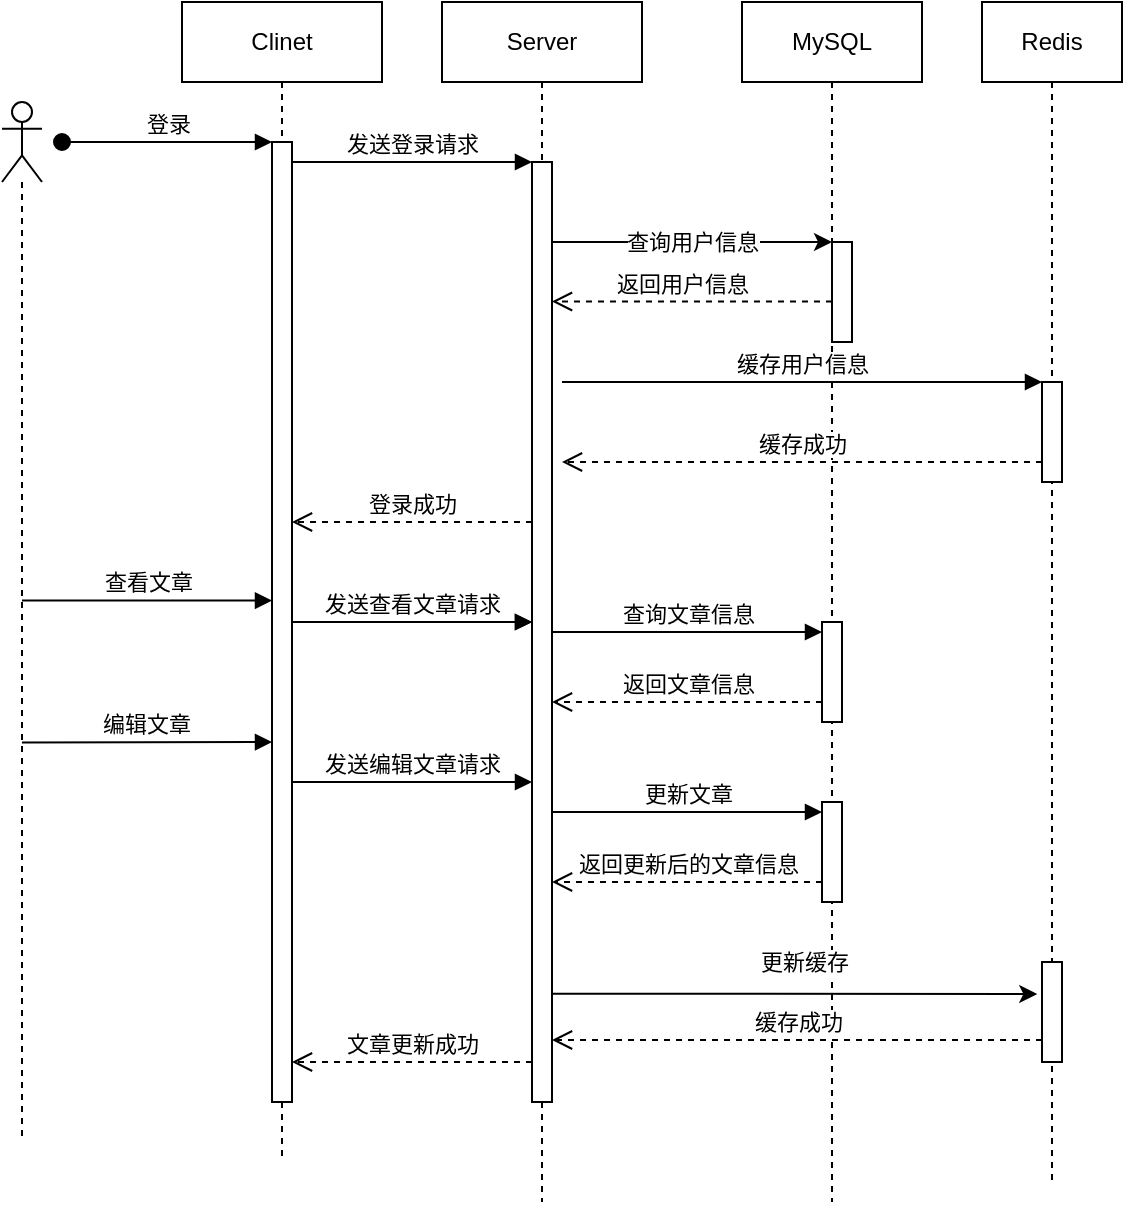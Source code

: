 <mxfile version="24.4.4" type="github">
  <diagram name="Page-1" id="2YBvvXClWsGukQMizWep">
    <mxGraphModel dx="916" dy="540" grid="1" gridSize="10" guides="1" tooltips="1" connect="1" arrows="1" fold="1" page="1" pageScale="1" pageWidth="850" pageHeight="1100" math="0" shadow="0">
      <root>
        <mxCell id="0" />
        <mxCell id="1" parent="0" />
        <mxCell id="LR544EB8NKKkz8-Wyp8B-1" value="Clinet" style="shape=umlLifeline;perimeter=lifelinePerimeter;whiteSpace=wrap;html=1;container=0;dropTarget=0;collapsible=0;recursiveResize=0;outlineConnect=0;portConstraint=eastwest;newEdgeStyle={&quot;edgeStyle&quot;:&quot;elbowEdgeStyle&quot;,&quot;elbow&quot;:&quot;vertical&quot;,&quot;curved&quot;:0,&quot;rounded&quot;:0};" vertex="1" parent="1">
          <mxGeometry x="90" y="40" width="100" height="580" as="geometry" />
        </mxCell>
        <mxCell id="LR544EB8NKKkz8-Wyp8B-2" value="" style="html=1;points=[];perimeter=orthogonalPerimeter;outlineConnect=0;targetShapes=umlLifeline;portConstraint=eastwest;newEdgeStyle={&quot;edgeStyle&quot;:&quot;elbowEdgeStyle&quot;,&quot;elbow&quot;:&quot;vertical&quot;,&quot;curved&quot;:0,&quot;rounded&quot;:0};" vertex="1" parent="LR544EB8NKKkz8-Wyp8B-1">
          <mxGeometry x="45" y="70" width="10" height="480" as="geometry" />
        </mxCell>
        <mxCell id="LR544EB8NKKkz8-Wyp8B-3" value="Server" style="shape=umlLifeline;perimeter=lifelinePerimeter;whiteSpace=wrap;html=1;container=0;dropTarget=0;collapsible=0;recursiveResize=0;outlineConnect=0;portConstraint=eastwest;newEdgeStyle={&quot;edgeStyle&quot;:&quot;elbowEdgeStyle&quot;,&quot;elbow&quot;:&quot;vertical&quot;,&quot;curved&quot;:0,&quot;rounded&quot;:0};" vertex="1" parent="1">
          <mxGeometry x="220" y="40" width="100" height="600" as="geometry" />
        </mxCell>
        <mxCell id="LR544EB8NKKkz8-Wyp8B-4" value="" style="html=1;points=[];perimeter=orthogonalPerimeter;outlineConnect=0;targetShapes=umlLifeline;portConstraint=eastwest;newEdgeStyle={&quot;edgeStyle&quot;:&quot;elbowEdgeStyle&quot;,&quot;elbow&quot;:&quot;vertical&quot;,&quot;curved&quot;:0,&quot;rounded&quot;:0};" vertex="1" parent="LR544EB8NKKkz8-Wyp8B-3">
          <mxGeometry x="45" y="80" width="10" height="470" as="geometry" />
        </mxCell>
        <mxCell id="LR544EB8NKKkz8-Wyp8B-5" value="发送登录请求" style="html=1;verticalAlign=bottom;endArrow=block;edgeStyle=elbowEdgeStyle;elbow=vertical;curved=0;rounded=0;" edge="1" parent="1" source="LR544EB8NKKkz8-Wyp8B-2" target="LR544EB8NKKkz8-Wyp8B-4">
          <mxGeometry relative="1" as="geometry">
            <mxPoint x="245" y="130" as="sourcePoint" />
            <Array as="points">
              <mxPoint x="230" y="120" />
            </Array>
          </mxGeometry>
        </mxCell>
        <mxCell id="LR544EB8NKKkz8-Wyp8B-6" value="登录" style="html=1;verticalAlign=bottom;startArrow=oval;endArrow=block;startSize=8;edgeStyle=elbowEdgeStyle;elbow=vertical;curved=0;rounded=0;exitX=1;exitY=0.333;exitDx=0;exitDy=0;exitPerimeter=0;" edge="1" parent="1" target="LR544EB8NKKkz8-Wyp8B-2">
          <mxGeometry relative="1" as="geometry">
            <mxPoint x="30" y="110" as="sourcePoint" />
          </mxGeometry>
        </mxCell>
        <mxCell id="LR544EB8NKKkz8-Wyp8B-7" value="MySQL" style="shape=umlLifeline;whiteSpace=wrap;html=1;container=0;dropTarget=0;collapsible=0;recursiveResize=0;outlineConnect=0;portConstraint=eastwest;newEdgeStyle={&quot;curved&quot;:0,&quot;rounded&quot;:0};points=[[0,0,0,0,5],[0,1,0,0,-5],[1,0,0,0,5],[1,1,0,0,-5]];perimeter=rectanglePerimeter;targetShapes=umlLifeline;participant=label;" vertex="1" parent="1">
          <mxGeometry x="370" y="40" width="90" height="600" as="geometry" />
        </mxCell>
        <mxCell id="LR544EB8NKKkz8-Wyp8B-8" value="" style="html=1;points=[];perimeter=orthogonalPerimeter;outlineConnect=0;targetShapes=umlLifeline;portConstraint=eastwest;newEdgeStyle={&quot;edgeStyle&quot;:&quot;elbowEdgeStyle&quot;,&quot;elbow&quot;:&quot;vertical&quot;,&quot;curved&quot;:0,&quot;rounded&quot;:0};" vertex="1" parent="LR544EB8NKKkz8-Wyp8B-7">
          <mxGeometry x="45" y="120" width="10" height="50" as="geometry" />
        </mxCell>
        <mxCell id="LR544EB8NKKkz8-Wyp8B-9" value="" style="html=1;points=[[0,0,0,0,5],[0,1,0,0,-5],[1,0,0,0,5],[1,1,0,0,-5]];perimeter=orthogonalPerimeter;outlineConnect=0;targetShapes=umlLifeline;portConstraint=eastwest;newEdgeStyle={&quot;curved&quot;:0,&quot;rounded&quot;:0};" vertex="1" parent="LR544EB8NKKkz8-Wyp8B-7">
          <mxGeometry x="40" y="310" width="10" height="50" as="geometry" />
        </mxCell>
        <mxCell id="LR544EB8NKKkz8-Wyp8B-31" value="" style="html=1;points=[[0,0,0,0,5],[0,1,0,0,-5],[1,0,0,0,5],[1,1,0,0,-5]];perimeter=orthogonalPerimeter;outlineConnect=0;targetShapes=umlLifeline;portConstraint=eastwest;newEdgeStyle={&quot;curved&quot;:0,&quot;rounded&quot;:0};" vertex="1" parent="LR544EB8NKKkz8-Wyp8B-7">
          <mxGeometry x="40" y="400" width="10" height="50" as="geometry" />
        </mxCell>
        <mxCell id="LR544EB8NKKkz8-Wyp8B-32" value="更新文章" style="html=1;verticalAlign=bottom;endArrow=block;curved=0;rounded=0;" edge="1" parent="LR544EB8NKKkz8-Wyp8B-7" target="LR544EB8NKKkz8-Wyp8B-31">
          <mxGeometry width="80" relative="1" as="geometry">
            <mxPoint x="-95" y="405" as="sourcePoint" />
            <mxPoint x="-20" y="420" as="targetPoint" />
          </mxGeometry>
        </mxCell>
        <mxCell id="LR544EB8NKKkz8-Wyp8B-33" value="返回更新后的文章信息" style="html=1;verticalAlign=bottom;endArrow=open;dashed=1;endSize=8;curved=0;rounded=0;" edge="1" parent="LR544EB8NKKkz8-Wyp8B-7">
          <mxGeometry relative="1" as="geometry">
            <mxPoint x="40" y="440" as="sourcePoint" />
            <mxPoint x="-95" y="440" as="targetPoint" />
          </mxGeometry>
        </mxCell>
        <mxCell id="LR544EB8NKKkz8-Wyp8B-10" value="查询用户信息" style="edgeStyle=orthogonalEdgeStyle;rounded=0;orthogonalLoop=1;jettySize=auto;html=1;" edge="1" parent="1" source="LR544EB8NKKkz8-Wyp8B-4" target="LR544EB8NKKkz8-Wyp8B-8">
          <mxGeometry relative="1" as="geometry">
            <mxPoint x="410" y="150" as="targetPoint" />
            <Array as="points">
              <mxPoint x="380" y="160" />
              <mxPoint x="380" y="160" />
            </Array>
          </mxGeometry>
        </mxCell>
        <mxCell id="LR544EB8NKKkz8-Wyp8B-11" value="返回用户信息" style="html=1;verticalAlign=bottom;endArrow=open;dashed=1;endSize=8;edgeStyle=elbowEdgeStyle;elbow=vertical;curved=0;rounded=0;" edge="1" parent="1" source="LR544EB8NKKkz8-Wyp8B-8" target="LR544EB8NKKkz8-Wyp8B-4">
          <mxGeometry x="0.071" relative="1" as="geometry">
            <mxPoint x="270" y="190.25" as="targetPoint" />
            <Array as="points">
              <mxPoint x="355" y="189.75" />
            </Array>
            <mxPoint x="410" y="190" as="sourcePoint" />
            <mxPoint as="offset" />
          </mxGeometry>
        </mxCell>
        <mxCell id="LR544EB8NKKkz8-Wyp8B-12" value="Redis" style="shape=umlLifeline;perimeter=lifelinePerimeter;whiteSpace=wrap;html=1;container=1;collapsible=0;recursiveResize=0;outlineConnect=0;" vertex="1" parent="1">
          <mxGeometry x="490" y="40" width="70" height="590" as="geometry" />
        </mxCell>
        <mxCell id="LR544EB8NKKkz8-Wyp8B-13" value="" style="html=1;points=[];perimeter=orthogonalPerimeter;" vertex="1" parent="LR544EB8NKKkz8-Wyp8B-12">
          <mxGeometry x="30" y="190" width="10" height="50" as="geometry" />
        </mxCell>
        <mxCell id="LR544EB8NKKkz8-Wyp8B-14" value="" style="html=1;points=[];perimeter=orthogonalPerimeter;" vertex="1" parent="LR544EB8NKKkz8-Wyp8B-12">
          <mxGeometry x="30" y="480" width="10" height="50" as="geometry" />
        </mxCell>
        <mxCell id="LR544EB8NKKkz8-Wyp8B-15" value="缓存用户信息" style="html=1;verticalAlign=bottom;endArrow=block;rounded=0;" edge="1" parent="1">
          <mxGeometry relative="1" as="geometry">
            <mxPoint x="280" y="230" as="sourcePoint" />
            <mxPoint x="520" y="230" as="targetPoint" />
          </mxGeometry>
        </mxCell>
        <mxCell id="LR544EB8NKKkz8-Wyp8B-16" value="缓存成功" style="html=1;verticalAlign=bottom;endArrow=open;dashed=1;endSize=8;rounded=0;" edge="1" parent="1">
          <mxGeometry relative="1" as="geometry">
            <mxPoint x="280" y="270" as="targetPoint" />
            <mxPoint x="520" y="270" as="sourcePoint" />
          </mxGeometry>
        </mxCell>
        <mxCell id="LR544EB8NKKkz8-Wyp8B-17" value="登录成功" style="html=1;verticalAlign=bottom;endArrow=open;dashed=1;endSize=8;curved=0;rounded=0;" edge="1" parent="1" source="LR544EB8NKKkz8-Wyp8B-4" target="LR544EB8NKKkz8-Wyp8B-2">
          <mxGeometry relative="1" as="geometry">
            <mxPoint x="270" y="310" as="sourcePoint" />
            <mxPoint x="150" y="300" as="targetPoint" />
            <Array as="points">
              <mxPoint x="240" y="300" />
            </Array>
          </mxGeometry>
        </mxCell>
        <mxCell id="LR544EB8NKKkz8-Wyp8B-18" value="" style="shape=umlLifeline;perimeter=lifelinePerimeter;whiteSpace=wrap;html=1;container=1;dropTarget=0;collapsible=0;recursiveResize=0;outlineConnect=0;portConstraint=eastwest;newEdgeStyle={&quot;curved&quot;:0,&quot;rounded&quot;:0};participant=umlActor;" vertex="1" parent="1">
          <mxGeometry y="90" width="20" height="520" as="geometry" />
        </mxCell>
        <mxCell id="LR544EB8NKKkz8-Wyp8B-19" value="查看文章" style="html=1;verticalAlign=bottom;endArrow=block;curved=0;rounded=0;" edge="1" parent="1" target="LR544EB8NKKkz8-Wyp8B-2">
          <mxGeometry width="80" relative="1" as="geometry">
            <mxPoint x="10" y="339.29" as="sourcePoint" />
            <mxPoint x="125" y="339.29" as="targetPoint" />
            <Array as="points">
              <mxPoint x="10" y="339.29" />
            </Array>
          </mxGeometry>
        </mxCell>
        <mxCell id="LR544EB8NKKkz8-Wyp8B-20" value="发送查看文章请求" style="html=1;verticalAlign=bottom;endArrow=block;curved=0;rounded=0;" edge="1" parent="1" source="LR544EB8NKKkz8-Wyp8B-2" target="LR544EB8NKKkz8-Wyp8B-4">
          <mxGeometry width="80" relative="1" as="geometry">
            <mxPoint x="150" y="490" as="sourcePoint" />
            <mxPoint x="260" y="490" as="targetPoint" />
            <Array as="points" />
          </mxGeometry>
        </mxCell>
        <mxCell id="LR544EB8NKKkz8-Wyp8B-21" value="" style="edgeStyle=elbowEdgeStyle;rounded=0;orthogonalLoop=1;jettySize=auto;html=1;elbow=vertical;curved=0;entryX=-0.236;entryY=0.318;entryDx=0;entryDy=0;entryPerimeter=0;" edge="1" parent="1" target="LR544EB8NKKkz8-Wyp8B-14">
          <mxGeometry relative="1" as="geometry">
            <mxPoint x="275" y="535.882" as="sourcePoint" />
          </mxGeometry>
        </mxCell>
        <mxCell id="LR544EB8NKKkz8-Wyp8B-22" value="更新缓存" style="edgeLabel;html=1;align=center;verticalAlign=middle;resizable=0;points=[];" vertex="1" connectable="0" parent="LR544EB8NKKkz8-Wyp8B-21">
          <mxGeometry x="-0.114" y="5" relative="1" as="geometry">
            <mxPoint x="18" y="-11" as="offset" />
          </mxGeometry>
        </mxCell>
        <mxCell id="LR544EB8NKKkz8-Wyp8B-23" value="缓存成功" style="html=1;verticalAlign=bottom;endArrow=open;dashed=1;endSize=8;curved=0;rounded=0;" edge="1" parent="1" source="LR544EB8NKKkz8-Wyp8B-14">
          <mxGeometry relative="1" as="geometry">
            <mxPoint x="510" y="559" as="sourcePoint" />
            <mxPoint x="275" y="559" as="targetPoint" />
          </mxGeometry>
        </mxCell>
        <mxCell id="LR544EB8NKKkz8-Wyp8B-24" value="文章更新成功" style="html=1;verticalAlign=bottom;endArrow=open;dashed=1;endSize=8;curved=0;rounded=0;" edge="1" parent="1">
          <mxGeometry relative="1" as="geometry">
            <mxPoint x="265" y="570" as="sourcePoint" />
            <mxPoint x="145" y="570" as="targetPoint" />
          </mxGeometry>
        </mxCell>
        <mxCell id="LR544EB8NKKkz8-Wyp8B-25" value="查询文章信息" style="html=1;verticalAlign=bottom;endArrow=block;curved=0;rounded=0;" edge="1" parent="1" source="LR544EB8NKKkz8-Wyp8B-4" target="LR544EB8NKKkz8-Wyp8B-9">
          <mxGeometry width="80" relative="1" as="geometry">
            <mxPoint x="280" y="370" as="sourcePoint" />
            <mxPoint x="350" y="370" as="targetPoint" />
          </mxGeometry>
        </mxCell>
        <mxCell id="LR544EB8NKKkz8-Wyp8B-26" value="返回文章信息" style="html=1;verticalAlign=bottom;endArrow=open;dashed=1;endSize=8;curved=0;rounded=0;" edge="1" parent="1" target="LR544EB8NKKkz8-Wyp8B-4">
          <mxGeometry relative="1" as="geometry">
            <mxPoint x="410" y="390" as="sourcePoint" />
            <mxPoint x="330" y="390" as="targetPoint" />
          </mxGeometry>
        </mxCell>
        <mxCell id="LR544EB8NKKkz8-Wyp8B-27" value="编辑文章" style="html=1;verticalAlign=bottom;endArrow=block;curved=0;rounded=0;" edge="1" parent="1">
          <mxGeometry width="80" relative="1" as="geometry">
            <mxPoint x="10" y="410.29" as="sourcePoint" />
            <mxPoint x="135" y="410" as="targetPoint" />
            <Array as="points">
              <mxPoint x="10" y="410.29" />
            </Array>
          </mxGeometry>
        </mxCell>
        <mxCell id="LR544EB8NKKkz8-Wyp8B-29" value="发送查看文章请求" style="html=1;verticalAlign=bottom;endArrow=block;curved=0;rounded=0;" edge="1" parent="1" source="LR544EB8NKKkz8-Wyp8B-2" target="LR544EB8NKKkz8-Wyp8B-4">
          <mxGeometry width="80" relative="1" as="geometry">
            <mxPoint x="150" y="420" as="sourcePoint" />
            <mxPoint x="260" y="420" as="targetPoint" />
            <Array as="points" />
          </mxGeometry>
        </mxCell>
        <mxCell id="LR544EB8NKKkz8-Wyp8B-30" value="发送编辑文章请求" style="html=1;verticalAlign=bottom;endArrow=block;curved=0;rounded=0;" edge="1" parent="1">
          <mxGeometry width="80" relative="1" as="geometry">
            <mxPoint x="145" y="430" as="sourcePoint" />
            <mxPoint x="265" y="430" as="targetPoint" />
            <Array as="points" />
          </mxGeometry>
        </mxCell>
      </root>
    </mxGraphModel>
  </diagram>
</mxfile>
